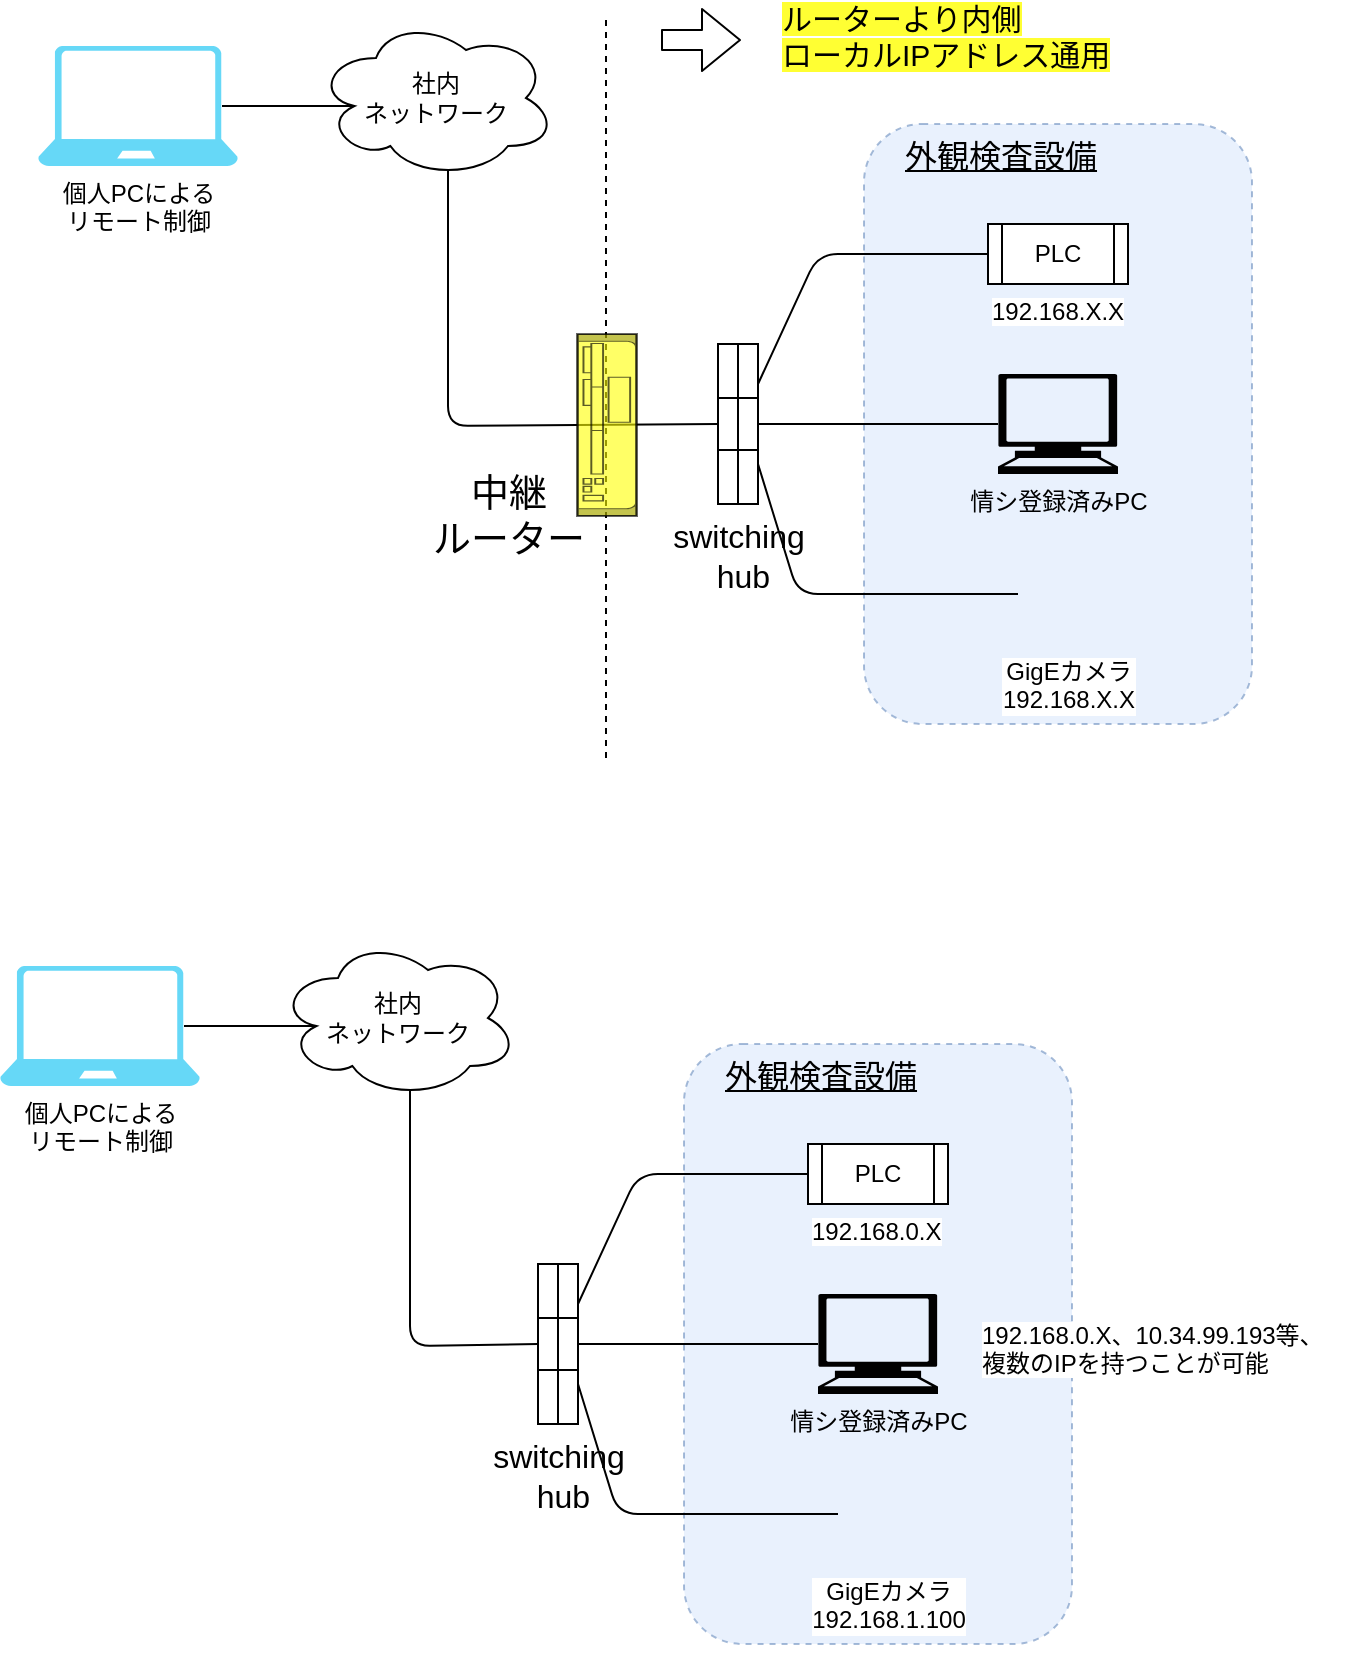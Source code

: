 <mxfile version="14.4.3" type="github">
  <diagram id="3iffs5BznpFNn3Ydb_YM" name="ページ1">
    <mxGraphModel dx="1038" dy="548" grid="1" gridSize="10" guides="1" tooltips="1" connect="1" arrows="1" fold="1" page="1" pageScale="1" pageWidth="827" pageHeight="1169" math="0" shadow="0">
      <root>
        <mxCell id="0" />
        <mxCell id="1" parent="0" />
        <mxCell id="lqfH3k4cmE6oizjZRTN2-33" value="" style="rounded=1;whiteSpace=wrap;html=1;dashed=1;labelBackgroundColor=none;fillColor=#dae8fc;strokeColor=#6c8ebf;opacity=60;" parent="1" vertex="1">
          <mxGeometry x="513" y="99" width="194" height="300" as="geometry" />
        </mxCell>
        <mxCell id="lqfH3k4cmE6oizjZRTN2-1" value="情シ登録済みPC" style="shape=mxgraph.signs.tech.computer;html=1;pointerEvents=1;fillColor=#000000;strokeColor=none;verticalLabelPosition=bottom;verticalAlign=top;align=center;" parent="1" vertex="1">
          <mxGeometry x="580" y="224" width="60" height="50" as="geometry" />
        </mxCell>
        <mxCell id="lqfH3k4cmE6oizjZRTN2-2" value="社内&lt;br&gt;ネットワーク" style="ellipse;shape=cloud;whiteSpace=wrap;html=1;" parent="1" vertex="1">
          <mxGeometry x="239" y="46" width="120" height="80" as="geometry" />
        </mxCell>
        <mxCell id="lqfH3k4cmE6oizjZRTN2-5" value="" style="shape=process;whiteSpace=wrap;html=1;backgroundOutline=1;size=0.333;rotation=90;fillColor=#FFFFFF;" parent="1" vertex="1">
          <mxGeometry x="410" y="239" width="80" height="20" as="geometry" />
        </mxCell>
        <mxCell id="lqfH3k4cmE6oizjZRTN2-10" value="GigEカメラ&lt;br&gt;192.168.X.X" style="shape=image;html=1;verticalAlign=top;verticalLabelPosition=bottom;labelBackgroundColor=#ffffff;imageAspect=0;aspect=fixed;image=https://cdn2.iconfinder.com/data/icons/ios-7-icons/50/video_camera-128.png" parent="1" vertex="1">
          <mxGeometry x="590" y="309" width="50" height="50" as="geometry" />
        </mxCell>
        <mxCell id="lqfH3k4cmE6oizjZRTN2-11" value="" style="endArrow=none;html=1;entryX=0;entryY=0.5;entryDx=0;entryDy=0;exitX=0.25;exitY=0;exitDx=0;exitDy=0;" parent="1" source="lqfH3k4cmE6oizjZRTN2-5" target="lqfH3k4cmE6oizjZRTN2-26" edge="1">
          <mxGeometry width="50" height="50" relative="1" as="geometry">
            <mxPoint x="360" y="379" as="sourcePoint" />
            <mxPoint x="580" y="155" as="targetPoint" />
            <Array as="points">
              <mxPoint x="490" y="164" />
            </Array>
          </mxGeometry>
        </mxCell>
        <mxCell id="lqfH3k4cmE6oizjZRTN2-12" value="" style="endArrow=none;html=1;entryX=0;entryY=0.5;entryDx=0;entryDy=0;exitX=0.75;exitY=0;exitDx=0;exitDy=0;" parent="1" source="lqfH3k4cmE6oizjZRTN2-5" target="lqfH3k4cmE6oizjZRTN2-10" edge="1">
          <mxGeometry width="50" height="50" relative="1" as="geometry">
            <mxPoint x="470" y="239" as="sourcePoint" />
            <mxPoint x="565" y="164" as="targetPoint" />
            <Array as="points">
              <mxPoint x="480" y="334" />
            </Array>
          </mxGeometry>
        </mxCell>
        <mxCell id="lqfH3k4cmE6oizjZRTN2-15" value="" style="endArrow=none;html=1;entryX=0;entryY=0.5;entryDx=0;entryDy=0;entryPerimeter=0;exitX=0.5;exitY=0;exitDx=0;exitDy=0;" parent="1" source="lqfH3k4cmE6oizjZRTN2-5" target="lqfH3k4cmE6oizjZRTN2-1" edge="1">
          <mxGeometry width="50" height="50" relative="1" as="geometry">
            <mxPoint x="360" y="379" as="sourcePoint" />
            <mxPoint x="410" y="329" as="targetPoint" />
          </mxGeometry>
        </mxCell>
        <mxCell id="lqfH3k4cmE6oizjZRTN2-17" value="" style="endArrow=none;html=1;entryX=0.55;entryY=0.95;entryDx=0;entryDy=0;exitX=0.5;exitY=1;exitDx=0;exitDy=0;entryPerimeter=0;" parent="1" source="lqfH3k4cmE6oizjZRTN2-5" target="lqfH3k4cmE6oizjZRTN2-2" edge="1">
          <mxGeometry width="50" height="50" relative="1" as="geometry">
            <mxPoint x="422" y="240" as="sourcePoint" />
            <mxPoint x="542" y="165" as="targetPoint" />
            <Array as="points">
              <mxPoint x="305" y="250" />
            </Array>
          </mxGeometry>
        </mxCell>
        <mxCell id="lqfH3k4cmE6oizjZRTN2-18" value="" style="endArrow=none;html=1;entryX=0;entryY=0.5;entryDx=0;entryDy=0;exitX=1;exitY=0.5;exitDx=0;exitDy=0;" parent="1" source="lqfH3k4cmE6oizjZRTN2-5" target="lqfH3k4cmE6oizjZRTN2-5" edge="1">
          <mxGeometry width="50" height="50" relative="1" as="geometry">
            <mxPoint x="410" y="419" as="sourcePoint" />
            <mxPoint x="460" y="369" as="targetPoint" />
          </mxGeometry>
        </mxCell>
        <mxCell id="lqfH3k4cmE6oizjZRTN2-26" value="PLC" style="shape=process;whiteSpace=wrap;html=1;backgroundOutline=1;" parent="1" vertex="1">
          <mxGeometry x="575" y="149" width="70" height="30" as="geometry" />
        </mxCell>
        <mxCell id="lqfH3k4cmE6oizjZRTN2-28" value="&lt;span style=&quot;color: rgb(0 , 0 , 0) ; font-family: &amp;#34;helvetica&amp;#34; ; font-size: 12px ; font-style: normal ; font-weight: 400 ; letter-spacing: normal ; text-align: center ; text-indent: 0px ; text-transform: none ; word-spacing: 0px ; background-color: rgb(255 , 255 , 255) ; display: inline ; float: none&quot;&gt;192.168.X.X&lt;/span&gt;" style="text;whiteSpace=wrap;html=1;" parent="1" vertex="1">
          <mxGeometry x="575" y="179" width="90" height="20" as="geometry" />
        </mxCell>
        <mxCell id="lqfH3k4cmE6oizjZRTN2-29" value="&lt;font style=&quot;font-size: 19px&quot;&gt;中継&lt;br&gt;ルーター&lt;/font&gt;" style="text;html=1;align=center;verticalAlign=middle;resizable=0;points=[];autosize=1;" parent="1" vertex="1">
          <mxGeometry x="290" y="274.5" width="90" height="40" as="geometry" />
        </mxCell>
        <mxCell id="lqfH3k4cmE6oizjZRTN2-31" value="" style="shape=flexArrow;endArrow=classic;html=1;" parent="1" edge="1">
          <mxGeometry width="50" height="50" relative="1" as="geometry">
            <mxPoint x="411.5" y="57" as="sourcePoint" />
            <mxPoint x="451.5" y="57" as="targetPoint" />
          </mxGeometry>
        </mxCell>
        <mxCell id="lqfH3k4cmE6oizjZRTN2-32" value="&lt;font style=&quot;font-size: 15px&quot;&gt;&lt;span style=&quot;background-color: rgb(255 , 255 , 51)&quot;&gt;ルーターより内側&lt;br&gt;ローカルIPアドレス通用&lt;/span&gt;&lt;br&gt;&lt;/font&gt;" style="text;html=1;align=left;verticalAlign=middle;resizable=0;points=[];autosize=1;" parent="1" vertex="1">
          <mxGeometry x="470" y="40" width="180" height="30" as="geometry" />
        </mxCell>
        <mxCell id="lqfH3k4cmE6oizjZRTN2-36" style="edgeStyle=orthogonalEdgeStyle;rounded=0;orthogonalLoop=1;jettySize=auto;html=1;exitX=0.5;exitY=1;exitDx=0;exitDy=0;" parent="1" source="lqfH3k4cmE6oizjZRTN2-33" target="lqfH3k4cmE6oizjZRTN2-33" edge="1">
          <mxGeometry relative="1" as="geometry" />
        </mxCell>
        <mxCell id="lqfH3k4cmE6oizjZRTN2-37" value="&lt;font style=&quot;font-size: 16px&quot;&gt;&lt;u&gt;外観検査設備&lt;/u&gt;&lt;/font&gt;" style="text;html=1;align=center;verticalAlign=middle;resizable=0;points=[];autosize=1;" parent="1" vertex="1">
          <mxGeometry x="526" y="105" width="110" height="20" as="geometry" />
        </mxCell>
        <mxCell id="lqfH3k4cmE6oizjZRTN2-39" value="個人PCによる&lt;br&gt;リモート制御" style="verticalLabelPosition=bottom;html=1;verticalAlign=top;align=center;strokeColor=none;fillColor=#00BEF2;shape=mxgraph.azure.laptop;pointerEvents=1;dashed=1;labelBackgroundColor=none;opacity=60;" parent="1" vertex="1">
          <mxGeometry x="100" y="60" width="100" height="60" as="geometry" />
        </mxCell>
        <mxCell id="lqfH3k4cmE6oizjZRTN2-40" value="" style="endArrow=none;html=1;entryX=0.92;entryY=0.5;entryDx=0;entryDy=0;entryPerimeter=0;exitX=0.16;exitY=0.55;exitDx=0;exitDy=0;exitPerimeter=0;" parent="1" source="lqfH3k4cmE6oizjZRTN2-2" target="lqfH3k4cmE6oizjZRTN2-39" edge="1">
          <mxGeometry width="50" height="50" relative="1" as="geometry">
            <mxPoint x="469" y="180" as="sourcePoint" />
            <mxPoint x="519" y="130" as="targetPoint" />
          </mxGeometry>
        </mxCell>
        <mxCell id="lqfH3k4cmE6oizjZRTN2-30" value="" style="endArrow=none;dashed=1;html=1;" parent="1" edge="1">
          <mxGeometry width="50" height="50" relative="1" as="geometry">
            <mxPoint x="384" y="416" as="sourcePoint" />
            <mxPoint x="384" y="46" as="targetPoint" />
          </mxGeometry>
        </mxCell>
        <mxCell id="lqfH3k4cmE6oizjZRTN2-48" value="&lt;span style=&quot;font-size: 16px&quot;&gt;switching&lt;br&gt;&amp;nbsp;hub&lt;/span&gt;" style="text;html=1;align=center;verticalAlign=middle;resizable=0;points=[];autosize=1;" parent="1" vertex="1">
          <mxGeometry x="410" y="300" width="80" height="30" as="geometry" />
        </mxCell>
        <mxCell id="lqfH3k4cmE6oizjZRTN2-50" value="" style="shape=mxgraph.rack.cisco.cisco_1941_series_integrated_services_router;html=1;labelPosition=right;align=left;spacingLeft=15;dashed=0;shadow=0;labelBackgroundColor=none;opacity=60;rotation=90;fillColor=#FFFF00;" parent="1" vertex="1">
          <mxGeometry x="339" y="234.5" width="91" height="30" as="geometry" />
        </mxCell>
        <mxCell id="lqfH3k4cmE6oizjZRTN2-52" value="" style="rounded=1;whiteSpace=wrap;html=1;dashed=1;labelBackgroundColor=none;fillColor=#dae8fc;strokeColor=#6c8ebf;opacity=60;" parent="1" vertex="1">
          <mxGeometry x="423" y="559" width="194" height="300" as="geometry" />
        </mxCell>
        <mxCell id="lqfH3k4cmE6oizjZRTN2-53" value="情シ登録済みPC" style="shape=mxgraph.signs.tech.computer;html=1;pointerEvents=1;fillColor=#000000;strokeColor=none;verticalLabelPosition=bottom;verticalAlign=top;align=center;" parent="1" vertex="1">
          <mxGeometry x="490" y="684" width="60" height="50" as="geometry" />
        </mxCell>
        <mxCell id="lqfH3k4cmE6oizjZRTN2-54" value="社内&lt;br&gt;ネットワーク" style="ellipse;shape=cloud;whiteSpace=wrap;html=1;" parent="1" vertex="1">
          <mxGeometry x="220" y="506" width="120" height="80" as="geometry" />
        </mxCell>
        <mxCell id="lqfH3k4cmE6oizjZRTN2-55" value="" style="shape=process;whiteSpace=wrap;html=1;backgroundOutline=1;size=0.333;rotation=90;fillColor=#FFFFFF;" parent="1" vertex="1">
          <mxGeometry x="320" y="699" width="80" height="20" as="geometry" />
        </mxCell>
        <mxCell id="lqfH3k4cmE6oizjZRTN2-56" value="GigEカメラ&lt;br&gt;192.168.1.100" style="shape=image;html=1;verticalAlign=top;verticalLabelPosition=bottom;labelBackgroundColor=#ffffff;imageAspect=0;aspect=fixed;image=https://cdn2.iconfinder.com/data/icons/ios-7-icons/50/video_camera-128.png" parent="1" vertex="1">
          <mxGeometry x="500" y="769" width="50" height="50" as="geometry" />
        </mxCell>
        <mxCell id="lqfH3k4cmE6oizjZRTN2-57" value="" style="endArrow=none;html=1;entryX=0;entryY=0.5;entryDx=0;entryDy=0;exitX=0.25;exitY=0;exitDx=0;exitDy=0;" parent="1" source="lqfH3k4cmE6oizjZRTN2-55" target="lqfH3k4cmE6oizjZRTN2-62" edge="1">
          <mxGeometry width="50" height="50" relative="1" as="geometry">
            <mxPoint x="270" y="839" as="sourcePoint" />
            <mxPoint x="490" y="615" as="targetPoint" />
            <Array as="points">
              <mxPoint x="400" y="624" />
            </Array>
          </mxGeometry>
        </mxCell>
        <mxCell id="lqfH3k4cmE6oizjZRTN2-58" value="" style="endArrow=none;html=1;entryX=0;entryY=0.5;entryDx=0;entryDy=0;exitX=0.75;exitY=0;exitDx=0;exitDy=0;" parent="1" source="lqfH3k4cmE6oizjZRTN2-55" target="lqfH3k4cmE6oizjZRTN2-56" edge="1">
          <mxGeometry width="50" height="50" relative="1" as="geometry">
            <mxPoint x="380" y="699" as="sourcePoint" />
            <mxPoint x="475" y="624" as="targetPoint" />
            <Array as="points">
              <mxPoint x="390" y="794" />
            </Array>
          </mxGeometry>
        </mxCell>
        <mxCell id="lqfH3k4cmE6oizjZRTN2-59" value="" style="endArrow=none;html=1;entryX=0;entryY=0.5;entryDx=0;entryDy=0;entryPerimeter=0;exitX=0.5;exitY=0;exitDx=0;exitDy=0;" parent="1" source="lqfH3k4cmE6oizjZRTN2-55" target="lqfH3k4cmE6oizjZRTN2-53" edge="1">
          <mxGeometry width="50" height="50" relative="1" as="geometry">
            <mxPoint x="270" y="839" as="sourcePoint" />
            <mxPoint x="320" y="789" as="targetPoint" />
          </mxGeometry>
        </mxCell>
        <mxCell id="lqfH3k4cmE6oizjZRTN2-60" value="" style="endArrow=none;html=1;entryX=0.55;entryY=0.95;entryDx=0;entryDy=0;exitX=0.5;exitY=1;exitDx=0;exitDy=0;entryPerimeter=0;" parent="1" source="lqfH3k4cmE6oizjZRTN2-55" target="lqfH3k4cmE6oizjZRTN2-54" edge="1">
          <mxGeometry width="50" height="50" relative="1" as="geometry">
            <mxPoint x="403" y="700" as="sourcePoint" />
            <mxPoint x="523" y="625" as="targetPoint" />
            <Array as="points">
              <mxPoint x="286" y="710" />
            </Array>
          </mxGeometry>
        </mxCell>
        <mxCell id="lqfH3k4cmE6oizjZRTN2-61" value="" style="endArrow=none;html=1;entryX=0;entryY=0.5;entryDx=0;entryDy=0;exitX=1;exitY=0.5;exitDx=0;exitDy=0;" parent="1" source="lqfH3k4cmE6oizjZRTN2-55" target="lqfH3k4cmE6oizjZRTN2-55" edge="1">
          <mxGeometry width="50" height="50" relative="1" as="geometry">
            <mxPoint x="320" y="879" as="sourcePoint" />
            <mxPoint x="370" y="829" as="targetPoint" />
          </mxGeometry>
        </mxCell>
        <mxCell id="lqfH3k4cmE6oizjZRTN2-62" value="PLC" style="shape=process;whiteSpace=wrap;html=1;backgroundOutline=1;" parent="1" vertex="1">
          <mxGeometry x="485" y="609" width="70" height="30" as="geometry" />
        </mxCell>
        <mxCell id="lqfH3k4cmE6oizjZRTN2-63" value="&lt;span style=&quot;color: rgb(0 , 0 , 0) ; font-family: &amp;#34;helvetica&amp;#34; ; font-size: 12px ; font-style: normal ; font-weight: 400 ; letter-spacing: normal ; text-align: center ; text-indent: 0px ; text-transform: none ; word-spacing: 0px ; background-color: rgb(255 , 255 , 255) ; display: inline ; float: none&quot;&gt;192.168.0.X&lt;/span&gt;" style="text;whiteSpace=wrap;html=1;" parent="1" vertex="1">
          <mxGeometry x="485" y="639" width="90" height="20" as="geometry" />
        </mxCell>
        <mxCell id="lqfH3k4cmE6oizjZRTN2-67" style="edgeStyle=orthogonalEdgeStyle;rounded=0;orthogonalLoop=1;jettySize=auto;html=1;exitX=0.5;exitY=1;exitDx=0;exitDy=0;" parent="1" source="lqfH3k4cmE6oizjZRTN2-52" target="lqfH3k4cmE6oizjZRTN2-52" edge="1">
          <mxGeometry relative="1" as="geometry" />
        </mxCell>
        <mxCell id="lqfH3k4cmE6oizjZRTN2-68" value="&lt;font style=&quot;font-size: 16px&quot;&gt;&lt;u&gt;外観検査設備&lt;/u&gt;&lt;/font&gt;" style="text;html=1;align=center;verticalAlign=middle;resizable=0;points=[];autosize=1;" parent="1" vertex="1">
          <mxGeometry x="436" y="565" width="110" height="20" as="geometry" />
        </mxCell>
        <mxCell id="lqfH3k4cmE6oizjZRTN2-69" value="個人PCによる&lt;br&gt;リモート制御" style="verticalLabelPosition=bottom;html=1;verticalAlign=top;align=center;strokeColor=none;fillColor=#00BEF2;shape=mxgraph.azure.laptop;pointerEvents=1;dashed=1;labelBackgroundColor=none;opacity=60;" parent="1" vertex="1">
          <mxGeometry x="81" y="520" width="100" height="60" as="geometry" />
        </mxCell>
        <mxCell id="lqfH3k4cmE6oizjZRTN2-70" value="" style="endArrow=none;html=1;entryX=0.92;entryY=0.5;entryDx=0;entryDy=0;entryPerimeter=0;exitX=0.16;exitY=0.55;exitDx=0;exitDy=0;exitPerimeter=0;" parent="1" source="lqfH3k4cmE6oizjZRTN2-54" target="lqfH3k4cmE6oizjZRTN2-69" edge="1">
          <mxGeometry width="50" height="50" relative="1" as="geometry">
            <mxPoint x="450" y="640" as="sourcePoint" />
            <mxPoint x="500" y="590" as="targetPoint" />
          </mxGeometry>
        </mxCell>
        <mxCell id="lqfH3k4cmE6oizjZRTN2-72" value="&lt;span style=&quot;font-size: 16px&quot;&gt;switching&lt;br&gt;&amp;nbsp;hub&lt;/span&gt;" style="text;html=1;align=center;verticalAlign=middle;resizable=0;points=[];autosize=1;" parent="1" vertex="1">
          <mxGeometry x="320" y="760" width="80" height="30" as="geometry" />
        </mxCell>
        <mxCell id="6pgWcbdeJ26XNyQjYSvJ-2" value="&lt;span style=&quot;color: rgb(0 , 0 , 0) ; font-family: &amp;#34;helvetica&amp;#34; ; font-size: 12px ; font-style: normal ; font-weight: 400 ; letter-spacing: normal ; text-align: center ; text-indent: 0px ; text-transform: none ; word-spacing: 0px ; background-color: rgb(255 , 255 , 255) ; display: inline ; float: none&quot;&gt;192.168.0.X、10.34.99.193等、複数のIPを持つことが可能&lt;br&gt;&lt;/span&gt;" style="text;whiteSpace=wrap;html=1;" vertex="1" parent="1">
          <mxGeometry x="570" y="691" width="184" height="36" as="geometry" />
        </mxCell>
      </root>
    </mxGraphModel>
  </diagram>
</mxfile>
